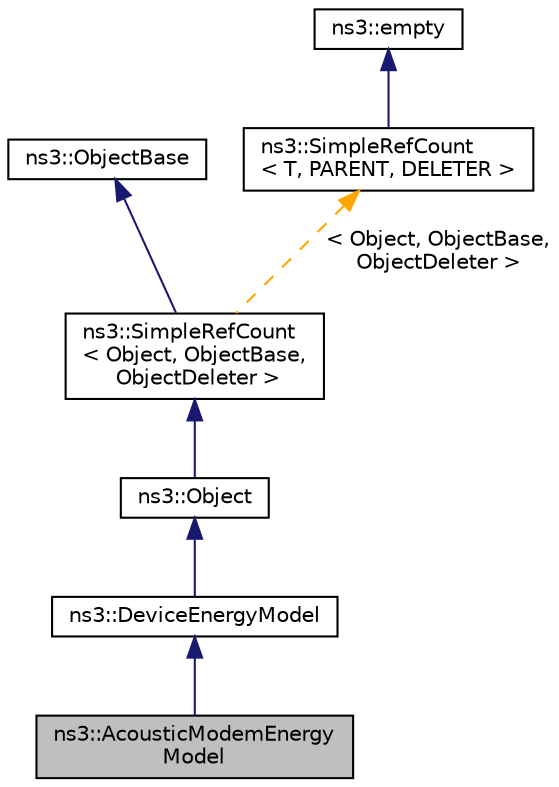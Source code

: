 digraph "ns3::AcousticModemEnergyModel"
{
 // LATEX_PDF_SIZE
  edge [fontname="Helvetica",fontsize="10",labelfontname="Helvetica",labelfontsize="10"];
  node [fontname="Helvetica",fontsize="10",shape=record];
  Node1 [label="ns3::AcousticModemEnergy\lModel",height=0.2,width=0.4,color="black", fillcolor="grey75", style="filled", fontcolor="black",tooltip="WHOI micro-modem energy model."];
  Node2 -> Node1 [dir="back",color="midnightblue",fontsize="10",style="solid",fontname="Helvetica"];
  Node2 [label="ns3::DeviceEnergyModel",height=0.2,width=0.4,color="black", fillcolor="white", style="filled",URL="$classns3_1_1_device_energy_model.html",tooltip="Base class for device energy models."];
  Node3 -> Node2 [dir="back",color="midnightblue",fontsize="10",style="solid",fontname="Helvetica"];
  Node3 [label="ns3::Object",height=0.2,width=0.4,color="black", fillcolor="white", style="filled",URL="$classns3_1_1_object.html",tooltip="A base class which provides memory management and object aggregation."];
  Node4 -> Node3 [dir="back",color="midnightblue",fontsize="10",style="solid",fontname="Helvetica"];
  Node4 [label="ns3::SimpleRefCount\l\< Object, ObjectBase,\l ObjectDeleter \>",height=0.2,width=0.4,color="black", fillcolor="white", style="filled",URL="$classns3_1_1_simple_ref_count.html",tooltip=" "];
  Node5 -> Node4 [dir="back",color="midnightblue",fontsize="10",style="solid",fontname="Helvetica"];
  Node5 [label="ns3::ObjectBase",height=0.2,width=0.4,color="black", fillcolor="white", style="filled",URL="$classns3_1_1_object_base.html",tooltip="Anchor the ns-3 type and attribute system."];
  Node6 -> Node4 [dir="back",color="orange",fontsize="10",style="dashed",label=" \< Object, ObjectBase,\l ObjectDeleter \>" ,fontname="Helvetica"];
  Node6 [label="ns3::SimpleRefCount\l\< T, PARENT, DELETER \>",height=0.2,width=0.4,color="black", fillcolor="white", style="filled",URL="$classns3_1_1_simple_ref_count.html",tooltip="A template-based reference counting class."];
  Node7 -> Node6 [dir="back",color="midnightblue",fontsize="10",style="solid",fontname="Helvetica"];
  Node7 [label="ns3::empty",height=0.2,width=0.4,color="black", fillcolor="white", style="filled",URL="$classns3_1_1empty.html",tooltip="make Callback use a separate empty type"];
}

